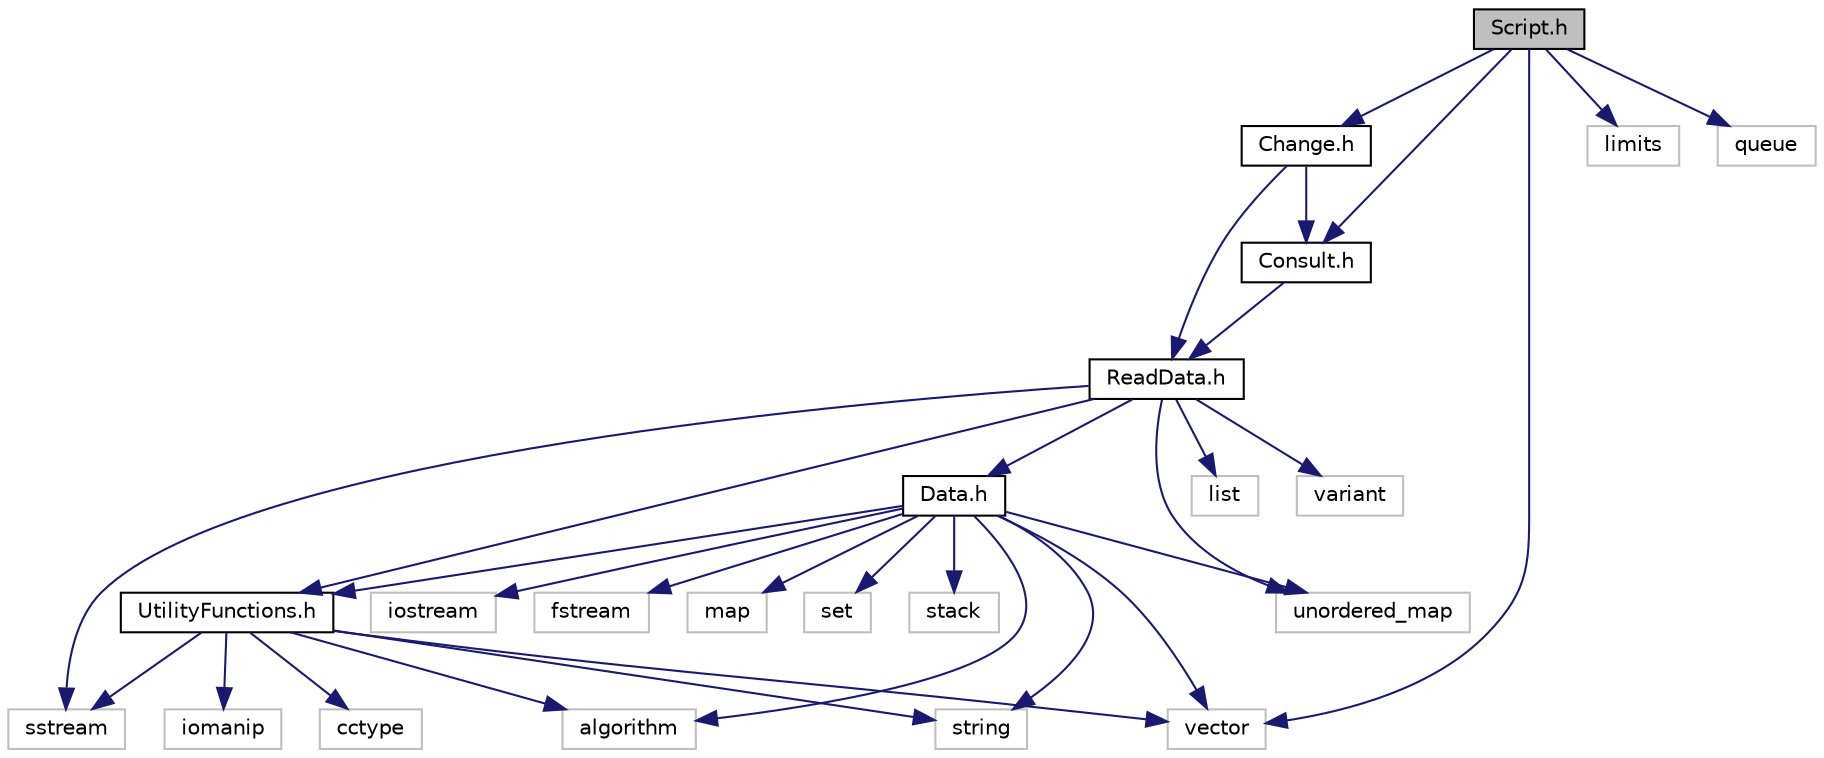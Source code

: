 digraph "Script.h"
{
 // LATEX_PDF_SIZE
  edge [fontname="Helvetica",fontsize="10",labelfontname="Helvetica",labelfontsize="10"];
  node [fontname="Helvetica",fontsize="10",shape=record];
  Node1 [label="Script.h",height=0.2,width=0.4,color="black", fillcolor="grey75", style="filled", fontcolor="black",tooltip="Defines the Script class for interacting with the \"LEIC Schedules\" system."];
  Node1 -> Node2 [color="midnightblue",fontsize="10",style="solid"];
  Node2 [label="Consult.h",height=0.2,width=0.4,color="black", fillcolor="white", style="filled",URL="$Consult_8h.html",tooltip="Header file containing class definitions for Consult."];
  Node2 -> Node3 [color="midnightblue",fontsize="10",style="solid"];
  Node3 [label="ReadData.h",height=0.2,width=0.4,color="black", fillcolor="white", style="filled",URL="$ReadData_8h.html",tooltip="Header file containing class definitions for ReadData and System, as well as related data structures."];
  Node3 -> Node4 [color="midnightblue",fontsize="10",style="solid"];
  Node4 [label="Data.h",height=0.2,width=0.4,color="black", fillcolor="white", style="filled",URL="$Data_8h.html",tooltip="Header file containing class definitions for Class, Schedule, Student, and StudentBST."];
  Node4 -> Node5 [color="midnightblue",fontsize="10",style="solid"];
  Node5 [label="UtilityFunctions.h",height=0.2,width=0.4,color="black", fillcolor="white", style="filled",URL="$UtilityFunctions_8h.html",tooltip="This file contains utility functions for string and data manipulation."];
  Node5 -> Node6 [color="midnightblue",fontsize="10",style="solid"];
  Node6 [label="cctype",height=0.2,width=0.4,color="grey75", fillcolor="white", style="filled",tooltip=" "];
  Node5 -> Node7 [color="midnightblue",fontsize="10",style="solid"];
  Node7 [label="string",height=0.2,width=0.4,color="grey75", fillcolor="white", style="filled",tooltip=" "];
  Node5 -> Node8 [color="midnightblue",fontsize="10",style="solid"];
  Node8 [label="iomanip",height=0.2,width=0.4,color="grey75", fillcolor="white", style="filled",tooltip=" "];
  Node5 -> Node9 [color="midnightblue",fontsize="10",style="solid"];
  Node9 [label="algorithm",height=0.2,width=0.4,color="grey75", fillcolor="white", style="filled",tooltip=" "];
  Node5 -> Node10 [color="midnightblue",fontsize="10",style="solid"];
  Node10 [label="sstream",height=0.2,width=0.4,color="grey75", fillcolor="white", style="filled",tooltip=" "];
  Node5 -> Node11 [color="midnightblue",fontsize="10",style="solid"];
  Node11 [label="vector",height=0.2,width=0.4,color="grey75", fillcolor="white", style="filled",tooltip=" "];
  Node4 -> Node12 [color="midnightblue",fontsize="10",style="solid"];
  Node12 [label="iostream",height=0.2,width=0.4,color="grey75", fillcolor="white", style="filled",tooltip=" "];
  Node4 -> Node9 [color="midnightblue",fontsize="10",style="solid"];
  Node4 -> Node13 [color="midnightblue",fontsize="10",style="solid"];
  Node13 [label="fstream",height=0.2,width=0.4,color="grey75", fillcolor="white", style="filled",tooltip=" "];
  Node4 -> Node14 [color="midnightblue",fontsize="10",style="solid"];
  Node14 [label="map",height=0.2,width=0.4,color="grey75", fillcolor="white", style="filled",tooltip=" "];
  Node4 -> Node15 [color="midnightblue",fontsize="10",style="solid"];
  Node15 [label="set",height=0.2,width=0.4,color="grey75", fillcolor="white", style="filled",tooltip=" "];
  Node4 -> Node16 [color="midnightblue",fontsize="10",style="solid"];
  Node16 [label="stack",height=0.2,width=0.4,color="grey75", fillcolor="white", style="filled",tooltip=" "];
  Node4 -> Node7 [color="midnightblue",fontsize="10",style="solid"];
  Node4 -> Node17 [color="midnightblue",fontsize="10",style="solid"];
  Node17 [label="unordered_map",height=0.2,width=0.4,color="grey75", fillcolor="white", style="filled",tooltip=" "];
  Node4 -> Node11 [color="midnightblue",fontsize="10",style="solid"];
  Node3 -> Node5 [color="midnightblue",fontsize="10",style="solid"];
  Node3 -> Node18 [color="midnightblue",fontsize="10",style="solid"];
  Node18 [label="list",height=0.2,width=0.4,color="grey75", fillcolor="white", style="filled",tooltip=" "];
  Node3 -> Node10 [color="midnightblue",fontsize="10",style="solid"];
  Node3 -> Node17 [color="midnightblue",fontsize="10",style="solid"];
  Node3 -> Node19 [color="midnightblue",fontsize="10",style="solid"];
  Node19 [label="variant",height=0.2,width=0.4,color="grey75", fillcolor="white", style="filled",tooltip=" "];
  Node1 -> Node20 [color="midnightblue",fontsize="10",style="solid"];
  Node20 [label="Change.h",height=0.2,width=0.4,color="black", fillcolor="white", style="filled",URL="$Change_8h.html",tooltip="Header file for the Change class."];
  Node20 -> Node3 [color="midnightblue",fontsize="10",style="solid"];
  Node20 -> Node2 [color="midnightblue",fontsize="10",style="solid"];
  Node1 -> Node11 [color="midnightblue",fontsize="10",style="solid"];
  Node1 -> Node21 [color="midnightblue",fontsize="10",style="solid"];
  Node21 [label="limits",height=0.2,width=0.4,color="grey75", fillcolor="white", style="filled",tooltip=" "];
  Node1 -> Node22 [color="midnightblue",fontsize="10",style="solid"];
  Node22 [label="queue",height=0.2,width=0.4,color="grey75", fillcolor="white", style="filled",tooltip=" "];
}
